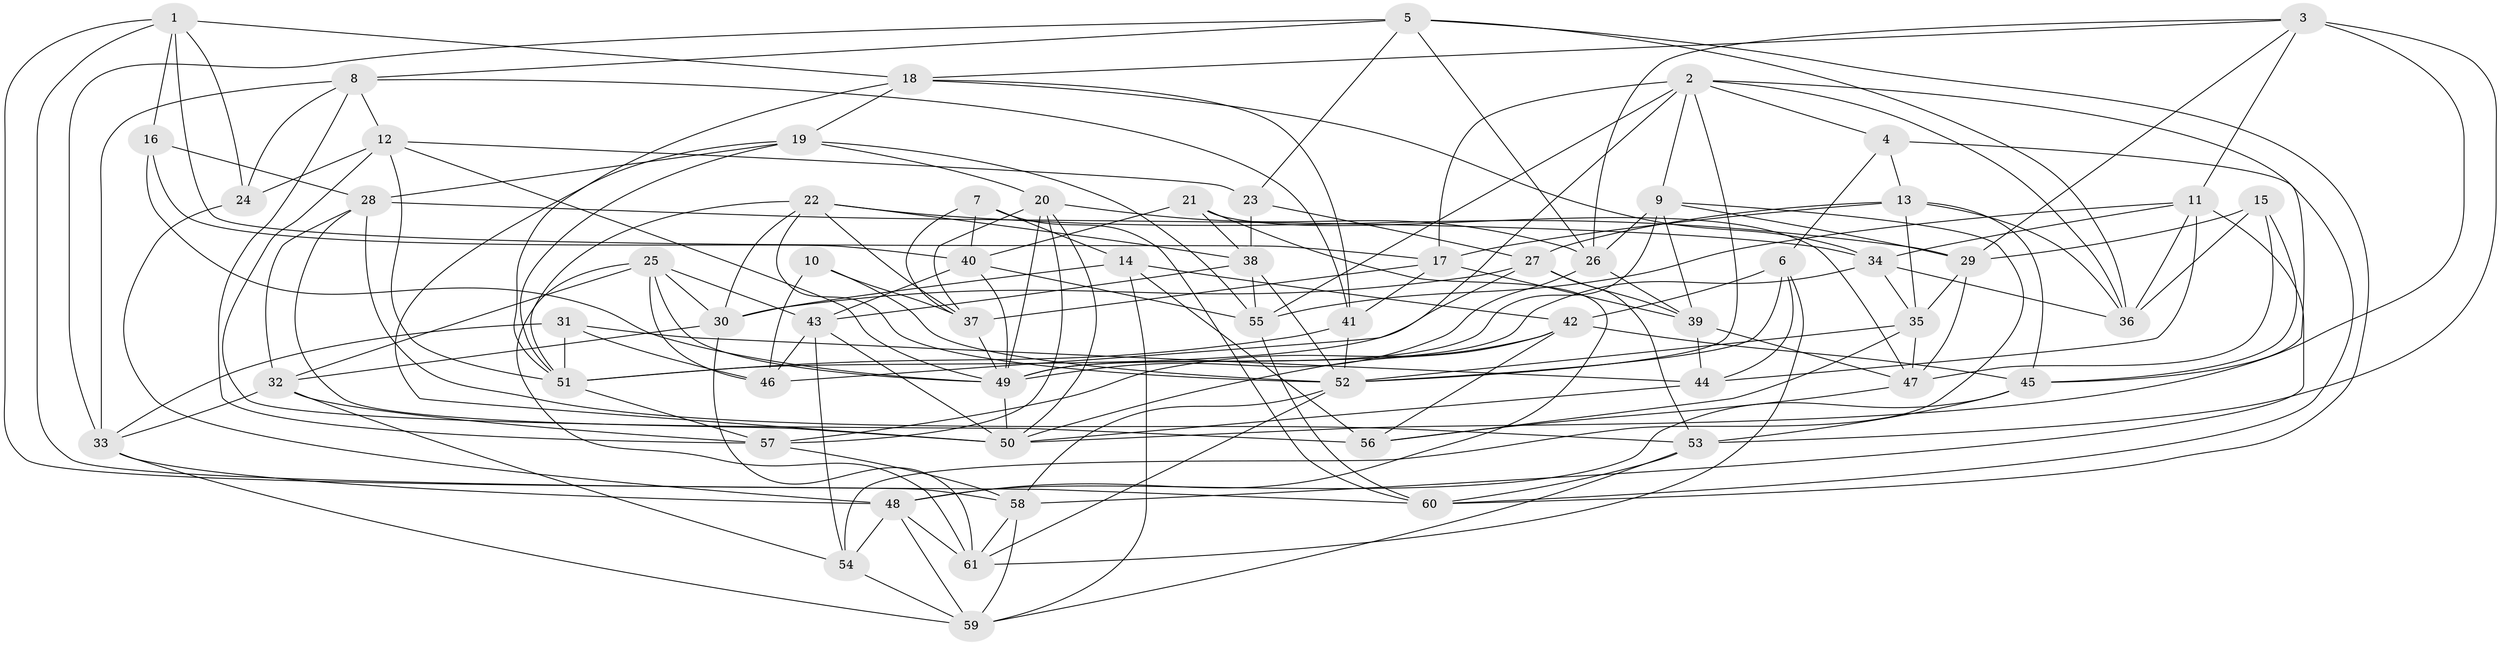 // original degree distribution, {4: 1.0}
// Generated by graph-tools (version 1.1) at 2025/26/03/09/25 03:26:58]
// undirected, 61 vertices, 177 edges
graph export_dot {
graph [start="1"]
  node [color=gray90,style=filled];
  1;
  2;
  3;
  4;
  5;
  6;
  7;
  8;
  9;
  10;
  11;
  12;
  13;
  14;
  15;
  16;
  17;
  18;
  19;
  20;
  21;
  22;
  23;
  24;
  25;
  26;
  27;
  28;
  29;
  30;
  31;
  32;
  33;
  34;
  35;
  36;
  37;
  38;
  39;
  40;
  41;
  42;
  43;
  44;
  45;
  46;
  47;
  48;
  49;
  50;
  51;
  52;
  53;
  54;
  55;
  56;
  57;
  58;
  59;
  60;
  61;
  1 -- 16 [weight=1.0];
  1 -- 17 [weight=1.0];
  1 -- 18 [weight=1.0];
  1 -- 24 [weight=1.0];
  1 -- 58 [weight=1.0];
  1 -- 60 [weight=1.0];
  2 -- 4 [weight=1.0];
  2 -- 9 [weight=1.0];
  2 -- 17 [weight=1.0];
  2 -- 36 [weight=1.0];
  2 -- 45 [weight=1.0];
  2 -- 46 [weight=1.0];
  2 -- 52 [weight=1.0];
  2 -- 55 [weight=1.0];
  3 -- 11 [weight=1.0];
  3 -- 18 [weight=1.0];
  3 -- 26 [weight=1.0];
  3 -- 29 [weight=1.0];
  3 -- 50 [weight=1.0];
  3 -- 53 [weight=1.0];
  4 -- 6 [weight=1.0];
  4 -- 13 [weight=1.0];
  4 -- 60 [weight=1.0];
  5 -- 8 [weight=1.0];
  5 -- 23 [weight=1.0];
  5 -- 26 [weight=1.0];
  5 -- 33 [weight=1.0];
  5 -- 36 [weight=1.0];
  5 -- 60 [weight=1.0];
  6 -- 42 [weight=1.0];
  6 -- 44 [weight=2.0];
  6 -- 52 [weight=1.0];
  6 -- 61 [weight=1.0];
  7 -- 14 [weight=1.0];
  7 -- 37 [weight=1.0];
  7 -- 40 [weight=1.0];
  7 -- 60 [weight=1.0];
  8 -- 12 [weight=1.0];
  8 -- 24 [weight=1.0];
  8 -- 33 [weight=1.0];
  8 -- 41 [weight=1.0];
  8 -- 57 [weight=1.0];
  9 -- 26 [weight=1.0];
  9 -- 29 [weight=1.0];
  9 -- 39 [weight=1.0];
  9 -- 49 [weight=1.0];
  9 -- 54 [weight=1.0];
  10 -- 37 [weight=1.0];
  10 -- 46 [weight=2.0];
  10 -- 52 [weight=1.0];
  11 -- 34 [weight=1.0];
  11 -- 36 [weight=1.0];
  11 -- 44 [weight=1.0];
  11 -- 55 [weight=1.0];
  11 -- 58 [weight=1.0];
  12 -- 23 [weight=1.0];
  12 -- 24 [weight=1.0];
  12 -- 49 [weight=1.0];
  12 -- 51 [weight=1.0];
  12 -- 56 [weight=1.0];
  13 -- 17 [weight=1.0];
  13 -- 27 [weight=1.0];
  13 -- 35 [weight=1.0];
  13 -- 36 [weight=1.0];
  13 -- 45 [weight=1.0];
  14 -- 30 [weight=1.0];
  14 -- 42 [weight=1.0];
  14 -- 56 [weight=2.0];
  14 -- 59 [weight=1.0];
  15 -- 29 [weight=1.0];
  15 -- 36 [weight=1.0];
  15 -- 45 [weight=1.0];
  15 -- 47 [weight=1.0];
  16 -- 28 [weight=1.0];
  16 -- 40 [weight=1.0];
  16 -- 49 [weight=1.0];
  17 -- 37 [weight=1.0];
  17 -- 39 [weight=1.0];
  17 -- 41 [weight=1.0];
  18 -- 19 [weight=1.0];
  18 -- 34 [weight=1.0];
  18 -- 41 [weight=1.0];
  18 -- 51 [weight=1.0];
  19 -- 20 [weight=1.0];
  19 -- 28 [weight=1.0];
  19 -- 50 [weight=1.0];
  19 -- 51 [weight=1.0];
  19 -- 55 [weight=1.0];
  20 -- 26 [weight=1.0];
  20 -- 37 [weight=1.0];
  20 -- 49 [weight=1.0];
  20 -- 50 [weight=1.0];
  20 -- 57 [weight=1.0];
  21 -- 38 [weight=1.0];
  21 -- 40 [weight=1.0];
  21 -- 47 [weight=1.0];
  21 -- 48 [weight=1.0];
  22 -- 29 [weight=1.0];
  22 -- 30 [weight=1.0];
  22 -- 37 [weight=1.0];
  22 -- 38 [weight=1.0];
  22 -- 51 [weight=1.0];
  22 -- 52 [weight=1.0];
  23 -- 27 [weight=1.0];
  23 -- 38 [weight=1.0];
  24 -- 48 [weight=1.0];
  25 -- 30 [weight=1.0];
  25 -- 32 [weight=1.0];
  25 -- 43 [weight=1.0];
  25 -- 46 [weight=1.0];
  25 -- 49 [weight=1.0];
  25 -- 61 [weight=1.0];
  26 -- 39 [weight=1.0];
  26 -- 49 [weight=1.0];
  27 -- 30 [weight=1.0];
  27 -- 39 [weight=1.0];
  27 -- 51 [weight=1.0];
  27 -- 53 [weight=1.0];
  28 -- 32 [weight=1.0];
  28 -- 34 [weight=1.0];
  28 -- 50 [weight=1.0];
  28 -- 53 [weight=1.0];
  29 -- 35 [weight=1.0];
  29 -- 47 [weight=1.0];
  30 -- 32 [weight=1.0];
  30 -- 61 [weight=1.0];
  31 -- 33 [weight=1.0];
  31 -- 44 [weight=1.0];
  31 -- 46 [weight=1.0];
  31 -- 51 [weight=1.0];
  32 -- 33 [weight=1.0];
  32 -- 54 [weight=1.0];
  32 -- 57 [weight=1.0];
  33 -- 48 [weight=1.0];
  33 -- 59 [weight=1.0];
  34 -- 35 [weight=1.0];
  34 -- 36 [weight=1.0];
  34 -- 49 [weight=1.0];
  35 -- 47 [weight=1.0];
  35 -- 52 [weight=1.0];
  35 -- 56 [weight=1.0];
  37 -- 49 [weight=1.0];
  38 -- 43 [weight=1.0];
  38 -- 52 [weight=1.0];
  38 -- 55 [weight=1.0];
  39 -- 44 [weight=1.0];
  39 -- 47 [weight=1.0];
  40 -- 43 [weight=1.0];
  40 -- 49 [weight=1.0];
  40 -- 55 [weight=1.0];
  41 -- 51 [weight=1.0];
  41 -- 52 [weight=2.0];
  42 -- 45 [weight=1.0];
  42 -- 50 [weight=1.0];
  42 -- 56 [weight=1.0];
  42 -- 57 [weight=1.0];
  43 -- 46 [weight=1.0];
  43 -- 50 [weight=1.0];
  43 -- 54 [weight=1.0];
  44 -- 50 [weight=1.0];
  45 -- 48 [weight=1.0];
  45 -- 53 [weight=1.0];
  47 -- 56 [weight=1.0];
  48 -- 54 [weight=2.0];
  48 -- 59 [weight=1.0];
  48 -- 61 [weight=1.0];
  49 -- 50 [weight=1.0];
  51 -- 57 [weight=1.0];
  52 -- 58 [weight=1.0];
  52 -- 61 [weight=1.0];
  53 -- 59 [weight=1.0];
  53 -- 60 [weight=1.0];
  54 -- 59 [weight=1.0];
  55 -- 60 [weight=1.0];
  57 -- 58 [weight=1.0];
  58 -- 59 [weight=1.0];
  58 -- 61 [weight=1.0];
}
